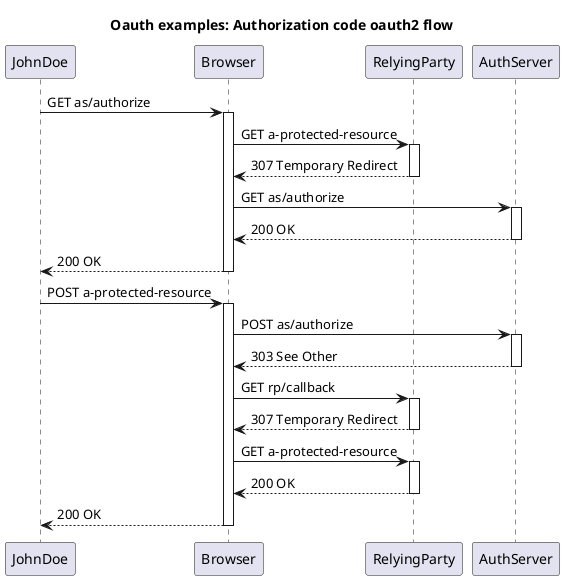 @startuml
title Oauth examples: Authorization code oauth2 flow
participant JohnDoe
participant Browser
participant RelyingParty
participant AuthServer
JohnDoe -> Browser: GET as/authorize 
activate Browser
Browser -> RelyingParty: GET a-protected-resource 
activate RelyingParty

RelyingParty --> Browser: 307 Temporary Redirect
deactivate RelyingParty
Browser -> AuthServer: GET as/authorize 
activate AuthServer

AuthServer --> Browser: 200 OK
deactivate AuthServer
Browser --> JohnDoe: 200 OK
deactivate Browser
JohnDoe -> Browser: POST a-protected-resource 
activate Browser
Browser -> AuthServer: POST as/authorize 
activate AuthServer

AuthServer --> Browser: 303 See Other
deactivate AuthServer
Browser -> RelyingParty: GET rp/callback 
activate RelyingParty

RelyingParty --> Browser: 307 Temporary Redirect
deactivate RelyingParty
Browser -> RelyingParty: GET a-protected-resource 
activate RelyingParty

RelyingParty --> Browser: 200 OK
deactivate RelyingParty
Browser --> JohnDoe: 200 OK
deactivate Browser
    @enduml